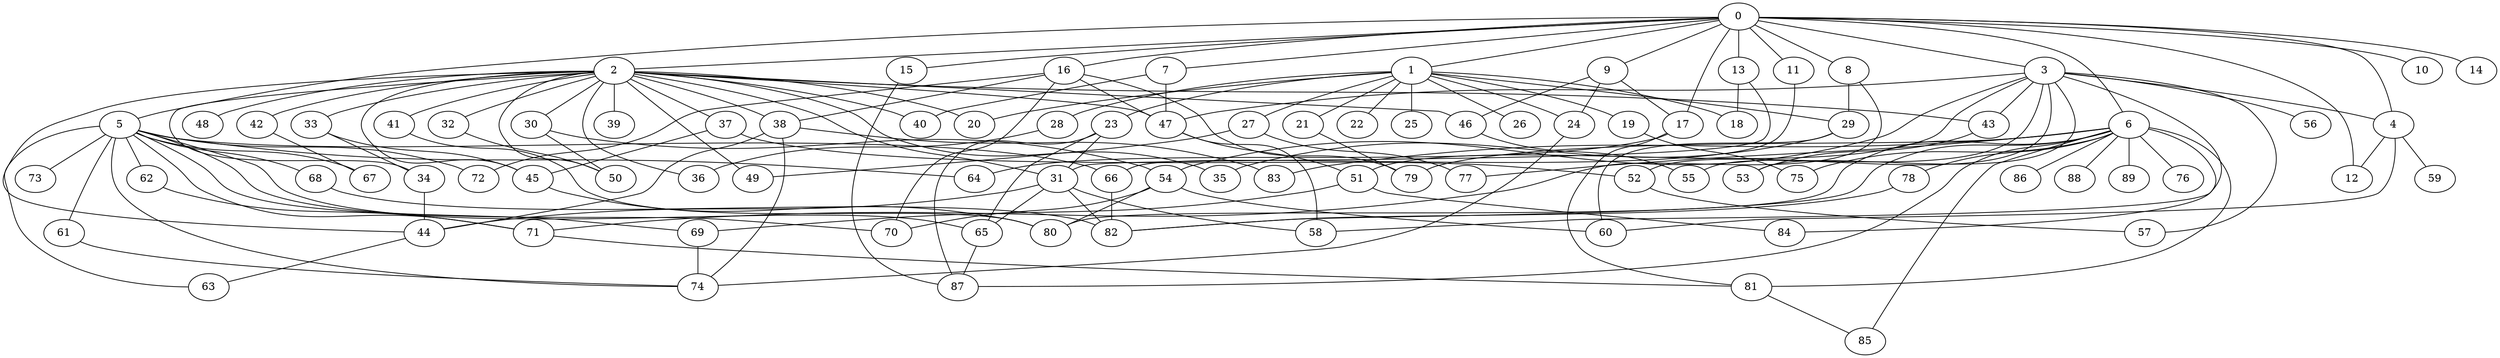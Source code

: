 
graph graphname {
    0 -- 1
0 -- 2
0 -- 3
0 -- 4
0 -- 5
0 -- 6
0 -- 7
0 -- 8
0 -- 9
0 -- 10
0 -- 11
0 -- 12
0 -- 13
0 -- 14
0 -- 15
0 -- 16
0 -- 17
1 -- 18
1 -- 19
1 -- 20
1 -- 21
1 -- 22
1 -- 23
1 -- 24
1 -- 25
1 -- 26
1 -- 27
1 -- 28
1 -- 29
2 -- 30
2 -- 31
2 -- 32
2 -- 33
2 -- 34
2 -- 35
2 -- 36
2 -- 37
2 -- 38
2 -- 39
2 -- 40
2 -- 41
2 -- 42
2 -- 43
2 -- 44
2 -- 45
2 -- 46
2 -- 47
2 -- 48
2 -- 49
2 -- 50
2 -- 20
3 -- 51
3 -- 52
3 -- 53
3 -- 54
3 -- 55
3 -- 56
3 -- 57
3 -- 58
3 -- 4
3 -- 47
3 -- 43
4 -- 59
4 -- 60
4 -- 12
5 -- 64
5 -- 66
5 -- 67
5 -- 68
5 -- 69
5 -- 70
5 -- 65
5 -- 72
5 -- 73
5 -- 74
5 -- 71
5 -- 61
5 -- 62
5 -- 63
6 -- 75
6 -- 76
6 -- 77
6 -- 78
6 -- 79
6 -- 80
6 -- 81
6 -- 82
6 -- 83
6 -- 84
6 -- 85
6 -- 86
6 -- 87
6 -- 88
6 -- 89
7 -- 47
7 -- 40
8 -- 71
8 -- 29
9 -- 17
9 -- 24
9 -- 46
11 -- 66
13 -- 31
13 -- 18
15 -- 87
16 -- 47
16 -- 72
16 -- 70
16 -- 38
16 -- 79
17 -- 64
17 -- 81
19 -- 75
21 -- 79
23 -- 31
23 -- 65
23 -- 87
24 -- 74
27 -- 77
27 -- 49
28 -- 36
29 -- 35
29 -- 60
30 -- 54
30 -- 50
31 -- 44
31 -- 65
31 -- 82
31 -- 58
32 -- 50
33 -- 45
33 -- 34
34 -- 44
37 -- 52
37 -- 45
38 -- 74
38 -- 44
38 -- 83
41 -- 80
42 -- 67
43 -- 53
44 -- 63
45 -- 80
46 -- 55
47 -- 51
47 -- 58
51 -- 84
51 -- 69
52 -- 57
54 -- 80
54 -- 60
54 -- 70
61 -- 74
62 -- 71
65 -- 87
66 -- 82
68 -- 82
69 -- 74
71 -- 81
78 -- 82
81 -- 85

}
